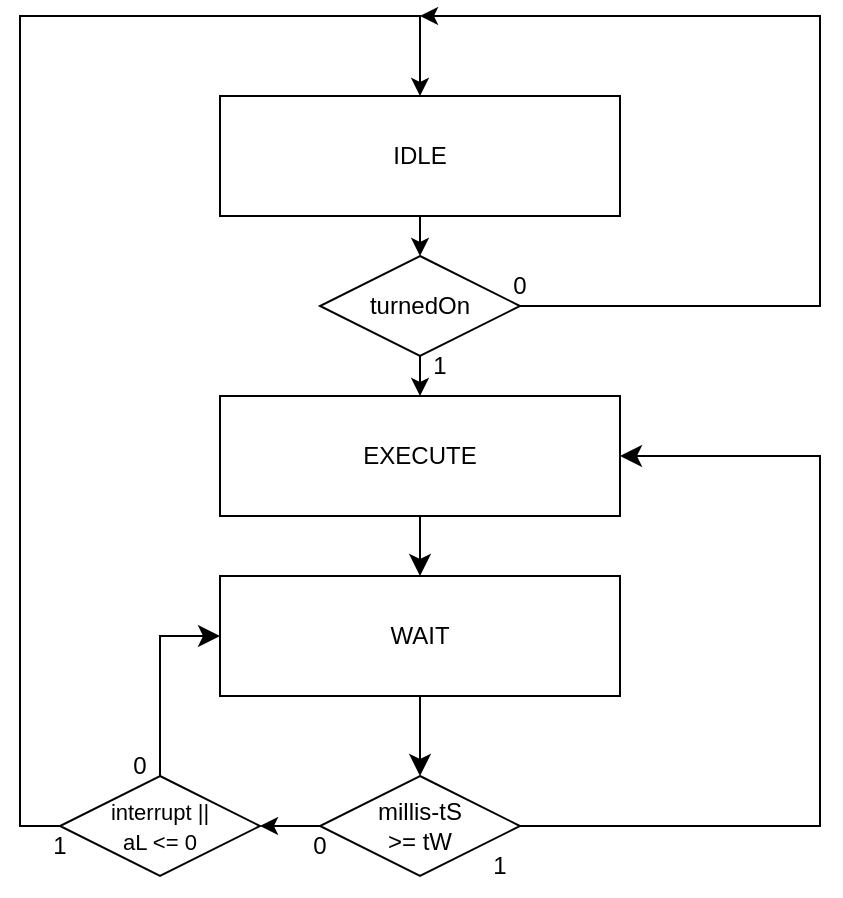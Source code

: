 <mxfile version="28.2.5">
  <diagram name="Página-1" id="uX9shmX5wNB9xqoOuZO5">
    <mxGraphModel dx="741" dy="449" grid="1" gridSize="10" guides="1" tooltips="1" connect="1" arrows="1" fold="1" page="1" pageScale="1" pageWidth="827" pageHeight="1169" math="0" shadow="0">
      <root>
        <mxCell id="0" />
        <mxCell id="1" parent="0" />
        <mxCell id="k_U3sPaghUKu8jA-peSv-29" style="edgeStyle=none;curved=1;rounded=0;orthogonalLoop=1;jettySize=auto;html=1;exitX=0.5;exitY=1;exitDx=0;exitDy=0;entryX=0.5;entryY=0;entryDx=0;entryDy=0;fontSize=12;startSize=8;endSize=8;" edge="1" parent="1" source="k_U3sPaghUKu8jA-peSv-2" target="k_U3sPaghUKu8jA-peSv-5">
          <mxGeometry relative="1" as="geometry" />
        </mxCell>
        <mxCell id="k_U3sPaghUKu8jA-peSv-2" value="" style="rounded=0;whiteSpace=wrap;html=1;" vertex="1" parent="1">
          <mxGeometry x="320" y="230" width="200" height="60" as="geometry" />
        </mxCell>
        <mxCell id="k_U3sPaghUKu8jA-peSv-3" value="EXECUTE" style="text;html=1;align=center;verticalAlign=middle;whiteSpace=wrap;rounded=0;" vertex="1" parent="1">
          <mxGeometry x="390" y="245" width="60" height="30" as="geometry" />
        </mxCell>
        <mxCell id="k_U3sPaghUKu8jA-peSv-28" style="edgeStyle=none;curved=1;rounded=0;orthogonalLoop=1;jettySize=auto;html=1;exitX=0.5;exitY=1;exitDx=0;exitDy=0;entryX=0.5;entryY=0;entryDx=0;entryDy=0;fontSize=12;startSize=8;endSize=8;" edge="1" parent="1" source="k_U3sPaghUKu8jA-peSv-5" target="k_U3sPaghUKu8jA-peSv-8">
          <mxGeometry relative="1" as="geometry" />
        </mxCell>
        <mxCell id="k_U3sPaghUKu8jA-peSv-5" value="" style="rounded=0;whiteSpace=wrap;html=1;" vertex="1" parent="1">
          <mxGeometry x="320" y="320" width="200" height="60" as="geometry" />
        </mxCell>
        <mxCell id="k_U3sPaghUKu8jA-peSv-6" value="WAIT" style="text;html=1;align=center;verticalAlign=middle;whiteSpace=wrap;rounded=0;" vertex="1" parent="1">
          <mxGeometry x="390" y="335" width="60" height="30" as="geometry" />
        </mxCell>
        <mxCell id="k_U3sPaghUKu8jA-peSv-38" style="edgeStyle=none;curved=0;rounded=0;orthogonalLoop=1;jettySize=auto;html=1;entryX=1;entryY=0.5;entryDx=0;entryDy=0;fontSize=12;startSize=8;endSize=8;exitX=1;exitY=0.5;exitDx=0;exitDy=0;" edge="1" parent="1" source="k_U3sPaghUKu8jA-peSv-8" target="k_U3sPaghUKu8jA-peSv-2">
          <mxGeometry relative="1" as="geometry">
            <mxPoint x="490" y="420" as="sourcePoint" />
            <mxPoint x="580" y="255.0" as="targetPoint" />
            <Array as="points">
              <mxPoint x="620" y="445" />
              <mxPoint x="620" y="260" />
            </Array>
          </mxGeometry>
        </mxCell>
        <mxCell id="k_U3sPaghUKu8jA-peSv-8" value="" style="rhombus;whiteSpace=wrap;html=1;" vertex="1" parent="1">
          <mxGeometry x="370" y="420" width="100" height="50" as="geometry" />
        </mxCell>
        <mxCell id="k_U3sPaghUKu8jA-peSv-9" style="edgeStyle=orthogonalEdgeStyle;rounded=0;orthogonalLoop=1;jettySize=auto;html=1;exitX=0.5;exitY=1;exitDx=0;exitDy=0;entryX=0.5;entryY=0;entryDx=0;entryDy=0;" edge="1" parent="1" source="k_U3sPaghUKu8jA-peSv-10" target="k_U3sPaghUKu8jA-peSv-24">
          <mxGeometry relative="1" as="geometry" />
        </mxCell>
        <mxCell id="k_U3sPaghUKu8jA-peSv-10" value="" style="rounded=0;whiteSpace=wrap;html=1;" vertex="1" parent="1">
          <mxGeometry x="320" y="80" width="200" height="60" as="geometry" />
        </mxCell>
        <mxCell id="k_U3sPaghUKu8jA-peSv-11" value="IDLE" style="text;html=1;align=center;verticalAlign=middle;whiteSpace=wrap;rounded=0;" vertex="1" parent="1">
          <mxGeometry x="390" y="95" width="60" height="30" as="geometry" />
        </mxCell>
        <mxCell id="k_U3sPaghUKu8jA-peSv-12" value="millis-tS &amp;gt;= tW" style="text;html=1;align=center;verticalAlign=middle;whiteSpace=wrap;rounded=0;" vertex="1" parent="1">
          <mxGeometry x="390" y="430" width="60" height="30" as="geometry" />
        </mxCell>
        <mxCell id="k_U3sPaghUKu8jA-peSv-13" value="1" style="text;html=1;align=center;verticalAlign=middle;whiteSpace=wrap;rounded=0;" vertex="1" parent="1">
          <mxGeometry x="430" y="450" width="60" height="30" as="geometry" />
        </mxCell>
        <mxCell id="k_U3sPaghUKu8jA-peSv-14" value="0" style="text;html=1;align=center;verticalAlign=middle;whiteSpace=wrap;rounded=0;" vertex="1" parent="1">
          <mxGeometry x="340" y="440" width="60" height="30" as="geometry" />
        </mxCell>
        <mxCell id="k_U3sPaghUKu8jA-peSv-15" style="edgeStyle=orthogonalEdgeStyle;rounded=0;orthogonalLoop=1;jettySize=auto;html=1;exitX=0;exitY=0.5;exitDx=0;exitDy=0;entryX=0.5;entryY=0;entryDx=0;entryDy=0;" edge="1" parent="1" source="k_U3sPaghUKu8jA-peSv-17" target="k_U3sPaghUKu8jA-peSv-10">
          <mxGeometry relative="1" as="geometry">
            <mxPoint x="337" y="77" as="targetPoint" />
            <Array as="points">
              <mxPoint x="220" y="445" />
              <mxPoint x="220" y="40" />
              <mxPoint x="420" y="40" />
            </Array>
          </mxGeometry>
        </mxCell>
        <mxCell id="k_U3sPaghUKu8jA-peSv-39" style="edgeStyle=none;curved=0;rounded=0;orthogonalLoop=1;jettySize=auto;html=1;exitX=0.5;exitY=0;exitDx=0;exitDy=0;entryX=0;entryY=0.5;entryDx=0;entryDy=0;fontSize=12;startSize=8;endSize=8;" edge="1" parent="1" source="k_U3sPaghUKu8jA-peSv-17" target="k_U3sPaghUKu8jA-peSv-5">
          <mxGeometry relative="1" as="geometry">
            <Array as="points">
              <mxPoint x="290" y="350" />
            </Array>
          </mxGeometry>
        </mxCell>
        <mxCell id="k_U3sPaghUKu8jA-peSv-17" value="" style="rhombus;whiteSpace=wrap;html=1;" vertex="1" parent="1">
          <mxGeometry x="240" y="420" width="100" height="50" as="geometry" />
        </mxCell>
        <mxCell id="k_U3sPaghUKu8jA-peSv-18" value="&lt;font style=&quot;font-size: 11px;&quot;&gt;interrupt || aL &amp;lt;= 0&lt;/font&gt;" style="text;html=1;align=center;verticalAlign=middle;whiteSpace=wrap;rounded=0;" vertex="1" parent="1">
          <mxGeometry x="260" y="430" width="60" height="30" as="geometry" />
        </mxCell>
        <mxCell id="k_U3sPaghUKu8jA-peSv-19" value="0" style="text;html=1;align=center;verticalAlign=middle;whiteSpace=wrap;rounded=0;" vertex="1" parent="1">
          <mxGeometry x="250" y="400" width="60" height="30" as="geometry" />
        </mxCell>
        <mxCell id="k_U3sPaghUKu8jA-peSv-20" value="1" style="text;html=1;align=center;verticalAlign=middle;whiteSpace=wrap;rounded=0;" vertex="1" parent="1">
          <mxGeometry x="210" y="440" width="60" height="30" as="geometry" />
        </mxCell>
        <mxCell id="k_U3sPaghUKu8jA-peSv-21" style="edgeStyle=orthogonalEdgeStyle;rounded=0;orthogonalLoop=1;jettySize=auto;html=1;exitX=0;exitY=0.5;exitDx=0;exitDy=0;entryX=1;entryY=0.5;entryDx=0;entryDy=0;" edge="1" parent="1" source="k_U3sPaghUKu8jA-peSv-8" target="k_U3sPaghUKu8jA-peSv-17">
          <mxGeometry relative="1" as="geometry" />
        </mxCell>
        <mxCell id="k_U3sPaghUKu8jA-peSv-22" style="edgeStyle=orthogonalEdgeStyle;rounded=0;orthogonalLoop=1;jettySize=auto;html=1;exitX=0.5;exitY=1;exitDx=0;exitDy=0;entryX=0.5;entryY=0;entryDx=0;entryDy=0;" edge="1" parent="1" source="k_U3sPaghUKu8jA-peSv-24" target="k_U3sPaghUKu8jA-peSv-2">
          <mxGeometry relative="1" as="geometry" />
        </mxCell>
        <mxCell id="k_U3sPaghUKu8jA-peSv-23" style="edgeStyle=orthogonalEdgeStyle;rounded=0;orthogonalLoop=1;jettySize=auto;html=1;exitX=1;exitY=0.5;exitDx=0;exitDy=0;" edge="1" parent="1" source="k_U3sPaghUKu8jA-peSv-24">
          <mxGeometry relative="1" as="geometry">
            <mxPoint x="420" y="40" as="targetPoint" />
            <Array as="points">
              <mxPoint x="620" y="185" />
              <mxPoint x="620" y="40" />
            </Array>
          </mxGeometry>
        </mxCell>
        <mxCell id="k_U3sPaghUKu8jA-peSv-24" value="" style="rhombus;whiteSpace=wrap;html=1;" vertex="1" parent="1">
          <mxGeometry x="370" y="160" width="100" height="50" as="geometry" />
        </mxCell>
        <mxCell id="k_U3sPaghUKu8jA-peSv-25" value="1" style="text;html=1;align=center;verticalAlign=middle;whiteSpace=wrap;rounded=0;" vertex="1" parent="1">
          <mxGeometry x="400" y="200" width="60" height="30" as="geometry" />
        </mxCell>
        <mxCell id="k_U3sPaghUKu8jA-peSv-26" value="turnedOn" style="text;html=1;align=center;verticalAlign=middle;whiteSpace=wrap;rounded=0;" vertex="1" parent="1">
          <mxGeometry x="390" y="170" width="60" height="30" as="geometry" />
        </mxCell>
        <mxCell id="k_U3sPaghUKu8jA-peSv-27" value="0" style="text;html=1;align=center;verticalAlign=middle;whiteSpace=wrap;rounded=0;" vertex="1" parent="1">
          <mxGeometry x="440" y="160" width="60" height="30" as="geometry" />
        </mxCell>
      </root>
    </mxGraphModel>
  </diagram>
</mxfile>
